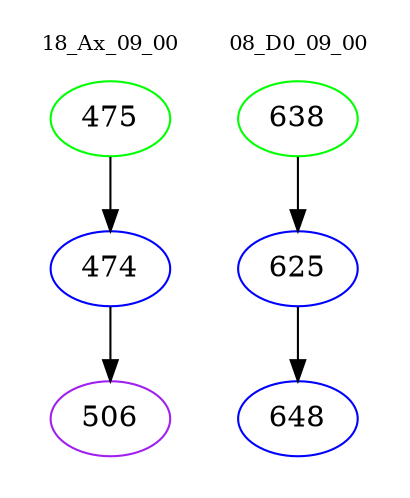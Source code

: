 digraph{
subgraph cluster_0 {
color = white
label = "18_Ax_09_00";
fontsize=10;
T0_475 [label="475", color="green"]
T0_475 -> T0_474 [color="black"]
T0_474 [label="474", color="blue"]
T0_474 -> T0_506 [color="black"]
T0_506 [label="506", color="purple"]
}
subgraph cluster_1 {
color = white
label = "08_D0_09_00";
fontsize=10;
T1_638 [label="638", color="green"]
T1_638 -> T1_625 [color="black"]
T1_625 [label="625", color="blue"]
T1_625 -> T1_648 [color="black"]
T1_648 [label="648", color="blue"]
}
}
